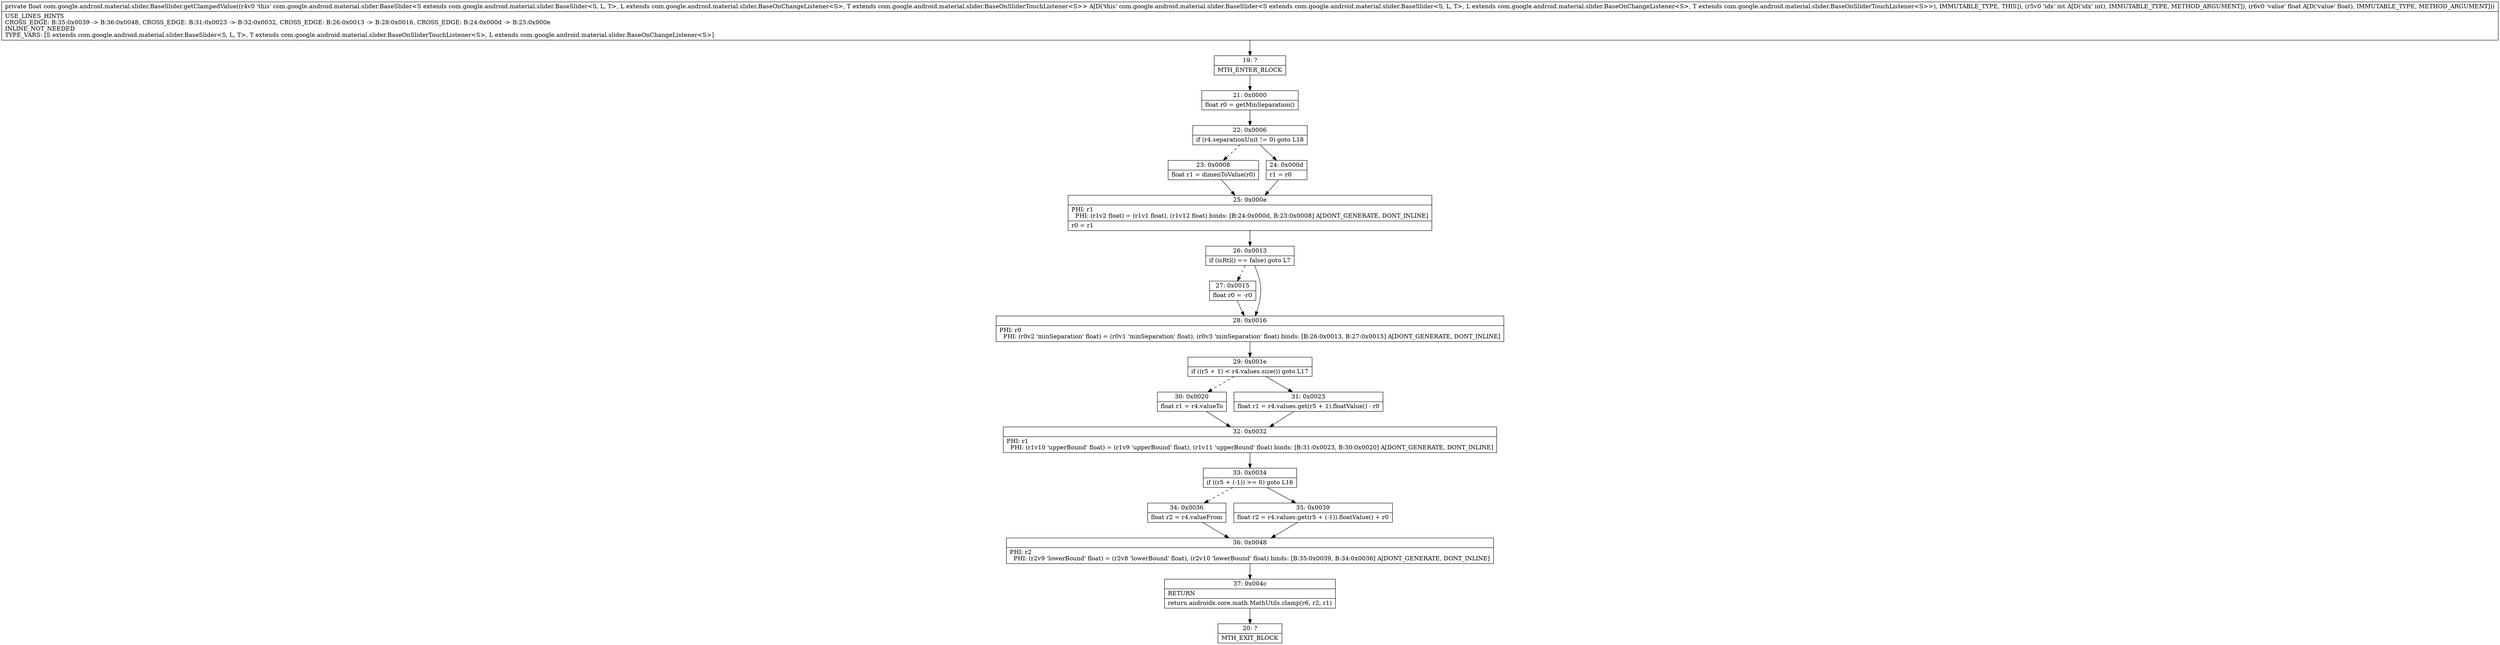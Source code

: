 digraph "CFG forcom.google.android.material.slider.BaseSlider.getClampedValue(IF)F" {
Node_19 [shape=record,label="{19\:\ ?|MTH_ENTER_BLOCK\l}"];
Node_21 [shape=record,label="{21\:\ 0x0000|float r0 = getMinSeparation()\l}"];
Node_22 [shape=record,label="{22\:\ 0x0006|if (r4.separationUnit != 0) goto L18\l}"];
Node_23 [shape=record,label="{23\:\ 0x0008|float r1 = dimenToValue(r0)\l}"];
Node_25 [shape=record,label="{25\:\ 0x000e|PHI: r1 \l  PHI: (r1v2 float) = (r1v1 float), (r1v12 float) binds: [B:24:0x000d, B:23:0x0008] A[DONT_GENERATE, DONT_INLINE]\l|r0 = r1\l}"];
Node_26 [shape=record,label="{26\:\ 0x0013|if (isRtl() == false) goto L7\l}"];
Node_27 [shape=record,label="{27\:\ 0x0015|float r0 = \-r0\l}"];
Node_28 [shape=record,label="{28\:\ 0x0016|PHI: r0 \l  PHI: (r0v2 'minSeparation' float) = (r0v1 'minSeparation' float), (r0v3 'minSeparation' float) binds: [B:26:0x0013, B:27:0x0015] A[DONT_GENERATE, DONT_INLINE]\l}"];
Node_29 [shape=record,label="{29\:\ 0x001e|if ((r5 + 1) \< r4.values.size()) goto L17\l}"];
Node_30 [shape=record,label="{30\:\ 0x0020|float r1 = r4.valueTo\l}"];
Node_32 [shape=record,label="{32\:\ 0x0032|PHI: r1 \l  PHI: (r1v10 'upperBound' float) = (r1v9 'upperBound' float), (r1v11 'upperBound' float) binds: [B:31:0x0023, B:30:0x0020] A[DONT_GENERATE, DONT_INLINE]\l}"];
Node_33 [shape=record,label="{33\:\ 0x0034|if ((r5 + (\-1)) \>= 0) goto L16\l}"];
Node_34 [shape=record,label="{34\:\ 0x0036|float r2 = r4.valueFrom\l}"];
Node_36 [shape=record,label="{36\:\ 0x0048|PHI: r2 \l  PHI: (r2v9 'lowerBound' float) = (r2v8 'lowerBound' float), (r2v10 'lowerBound' float) binds: [B:35:0x0039, B:34:0x0036] A[DONT_GENERATE, DONT_INLINE]\l}"];
Node_37 [shape=record,label="{37\:\ 0x004c|RETURN\l|return androidx.core.math.MathUtils.clamp(r6, r2, r1)\l}"];
Node_20 [shape=record,label="{20\:\ ?|MTH_EXIT_BLOCK\l}"];
Node_35 [shape=record,label="{35\:\ 0x0039|float r2 = r4.values.get(r5 + (\-1)).floatValue() + r0\l}"];
Node_31 [shape=record,label="{31\:\ 0x0023|float r1 = r4.values.get(r5 + 1).floatValue() \- r0\l}"];
Node_24 [shape=record,label="{24\:\ 0x000d|r1 = r0\l}"];
MethodNode[shape=record,label="{private float com.google.android.material.slider.BaseSlider.getClampedValue((r4v0 'this' com.google.android.material.slider.BaseSlider\<S extends com.google.android.material.slider.BaseSlider\<S, L, T\>, L extends com.google.android.material.slider.BaseOnChangeListener\<S\>, T extends com.google.android.material.slider.BaseOnSliderTouchListener\<S\>\> A[D('this' com.google.android.material.slider.BaseSlider\<S extends com.google.android.material.slider.BaseSlider\<S, L, T\>, L extends com.google.android.material.slider.BaseOnChangeListener\<S\>, T extends com.google.android.material.slider.BaseOnSliderTouchListener\<S\>\>), IMMUTABLE_TYPE, THIS]), (r5v0 'idx' int A[D('idx' int), IMMUTABLE_TYPE, METHOD_ARGUMENT]), (r6v0 'value' float A[D('value' float), IMMUTABLE_TYPE, METHOD_ARGUMENT]))  | USE_LINES_HINTS\lCROSS_EDGE: B:35:0x0039 \-\> B:36:0x0048, CROSS_EDGE: B:31:0x0023 \-\> B:32:0x0032, CROSS_EDGE: B:26:0x0013 \-\> B:28:0x0016, CROSS_EDGE: B:24:0x000d \-\> B:25:0x000e\lINLINE_NOT_NEEDED\lTYPE_VARS: [S extends com.google.android.material.slider.BaseSlider\<S, L, T\>, T extends com.google.android.material.slider.BaseOnSliderTouchListener\<S\>, L extends com.google.android.material.slider.BaseOnChangeListener\<S\>]\l}"];
MethodNode -> Node_19;Node_19 -> Node_21;
Node_21 -> Node_22;
Node_22 -> Node_23[style=dashed];
Node_22 -> Node_24;
Node_23 -> Node_25;
Node_25 -> Node_26;
Node_26 -> Node_27[style=dashed];
Node_26 -> Node_28;
Node_27 -> Node_28;
Node_28 -> Node_29;
Node_29 -> Node_30[style=dashed];
Node_29 -> Node_31;
Node_30 -> Node_32;
Node_32 -> Node_33;
Node_33 -> Node_34[style=dashed];
Node_33 -> Node_35;
Node_34 -> Node_36;
Node_36 -> Node_37;
Node_37 -> Node_20;
Node_35 -> Node_36;
Node_31 -> Node_32;
Node_24 -> Node_25;
}

